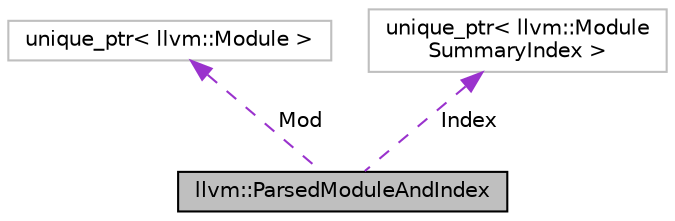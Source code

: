 digraph "llvm::ParsedModuleAndIndex"
{
 // LATEX_PDF_SIZE
  bgcolor="transparent";
  edge [fontname="Helvetica",fontsize="10",labelfontname="Helvetica",labelfontsize="10"];
  node [fontname="Helvetica",fontsize="10",shape=record];
  Node1 [label="llvm::ParsedModuleAndIndex",height=0.2,width=0.4,color="black", fillcolor="grey75", style="filled", fontcolor="black",tooltip="Holds the Module and ModuleSummaryIndex returned by the interfaces that parse both."];
  Node2 -> Node1 [dir="back",color="darkorchid3",fontsize="10",style="dashed",label=" Mod" ,fontname="Helvetica"];
  Node2 [label="unique_ptr\< llvm::Module \>",height=0.2,width=0.4,color="grey75",tooltip=" "];
  Node3 -> Node1 [dir="back",color="darkorchid3",fontsize="10",style="dashed",label=" Index" ,fontname="Helvetica"];
  Node3 [label="unique_ptr\< llvm::Module\lSummaryIndex \>",height=0.2,width=0.4,color="grey75",tooltip=" "];
}
